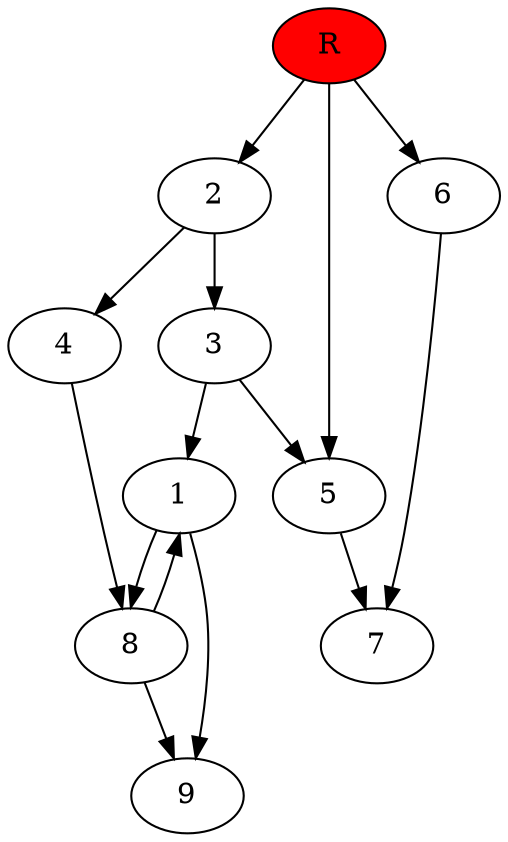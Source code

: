 digraph prb188 {
	1
	2
	3
	4
	5
	6
	7
	8
	R [fillcolor="#ff0000" style=filled]
	1 -> 8
	1 -> 9
	2 -> 3
	2 -> 4
	3 -> 1
	3 -> 5
	4 -> 8
	5 -> 7
	6 -> 7
	8 -> 1
	8 -> 9
	R -> 2
	R -> 5
	R -> 6
}
